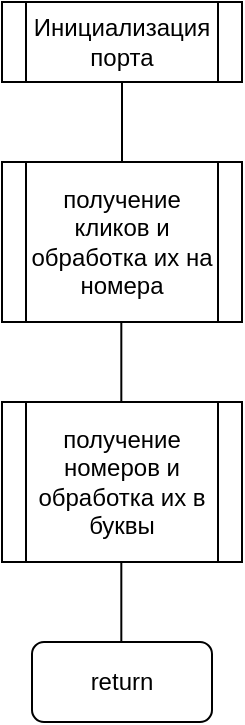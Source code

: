 <mxfile version="25.0.3">
  <diagram name="Page-1" id="xW5sI9-ZsrWBQ1OX7VmH">
    <mxGraphModel dx="1358" dy="567" grid="1" gridSize="10" guides="1" tooltips="1" connect="1" arrows="1" fold="1" page="1" pageScale="1" pageWidth="850" pageHeight="1100" math="0" shadow="0">
      <root>
        <mxCell id="0" />
        <mxCell id="1" parent="0" />
        <mxCell id="-iWui9JQwaAtYez8DiSl-1" value="Инициализация&lt;div&gt;порта&lt;/div&gt;" style="shape=process;whiteSpace=wrap;html=1;backgroundOutline=1;" vertex="1" parent="1">
          <mxGeometry x="320" y="200" width="120" height="40" as="geometry" />
        </mxCell>
        <mxCell id="-iWui9JQwaAtYez8DiSl-2" value="получение кликов и обработка их на номера" style="shape=process;whiteSpace=wrap;html=1;backgroundOutline=1;" vertex="1" parent="1">
          <mxGeometry x="320" y="280" width="120" height="80" as="geometry" />
        </mxCell>
        <mxCell id="-iWui9JQwaAtYez8DiSl-3" value="получение номеров и обработка их в буквы" style="shape=process;whiteSpace=wrap;html=1;backgroundOutline=1;" vertex="1" parent="1">
          <mxGeometry x="320" y="400" width="120" height="80" as="geometry" />
        </mxCell>
        <mxCell id="-iWui9JQwaAtYez8DiSl-4" value="return" style="rounded=1;whiteSpace=wrap;html=1;" vertex="1" parent="1">
          <mxGeometry x="335" y="520" width="90" height="40" as="geometry" />
        </mxCell>
        <mxCell id="-iWui9JQwaAtYez8DiSl-5" value="" style="endArrow=none;html=1;rounded=0;entryX=0.5;entryY=1;entryDx=0;entryDy=0;exitX=0.5;exitY=0;exitDx=0;exitDy=0;" edge="1" parent="1" source="-iWui9JQwaAtYez8DiSl-2" target="-iWui9JQwaAtYez8DiSl-1">
          <mxGeometry width="50" height="50" relative="1" as="geometry">
            <mxPoint x="410" y="400" as="sourcePoint" />
            <mxPoint x="460" y="350" as="targetPoint" />
          </mxGeometry>
        </mxCell>
        <mxCell id="-iWui9JQwaAtYez8DiSl-6" value="" style="endArrow=none;html=1;rounded=0;entryX=0.5;entryY=1;entryDx=0;entryDy=0;exitX=0.5;exitY=0;exitDx=0;exitDy=0;" edge="1" parent="1">
          <mxGeometry width="50" height="50" relative="1" as="geometry">
            <mxPoint x="379.66" y="400" as="sourcePoint" />
            <mxPoint x="379.66" y="360" as="targetPoint" />
          </mxGeometry>
        </mxCell>
        <mxCell id="-iWui9JQwaAtYez8DiSl-7" value="" style="endArrow=none;html=1;rounded=0;entryX=0.5;entryY=1;entryDx=0;entryDy=0;exitX=0.5;exitY=0;exitDx=0;exitDy=0;" edge="1" parent="1">
          <mxGeometry width="50" height="50" relative="1" as="geometry">
            <mxPoint x="379.66" y="520" as="sourcePoint" />
            <mxPoint x="379.66" y="480" as="targetPoint" />
          </mxGeometry>
        </mxCell>
      </root>
    </mxGraphModel>
  </diagram>
</mxfile>
